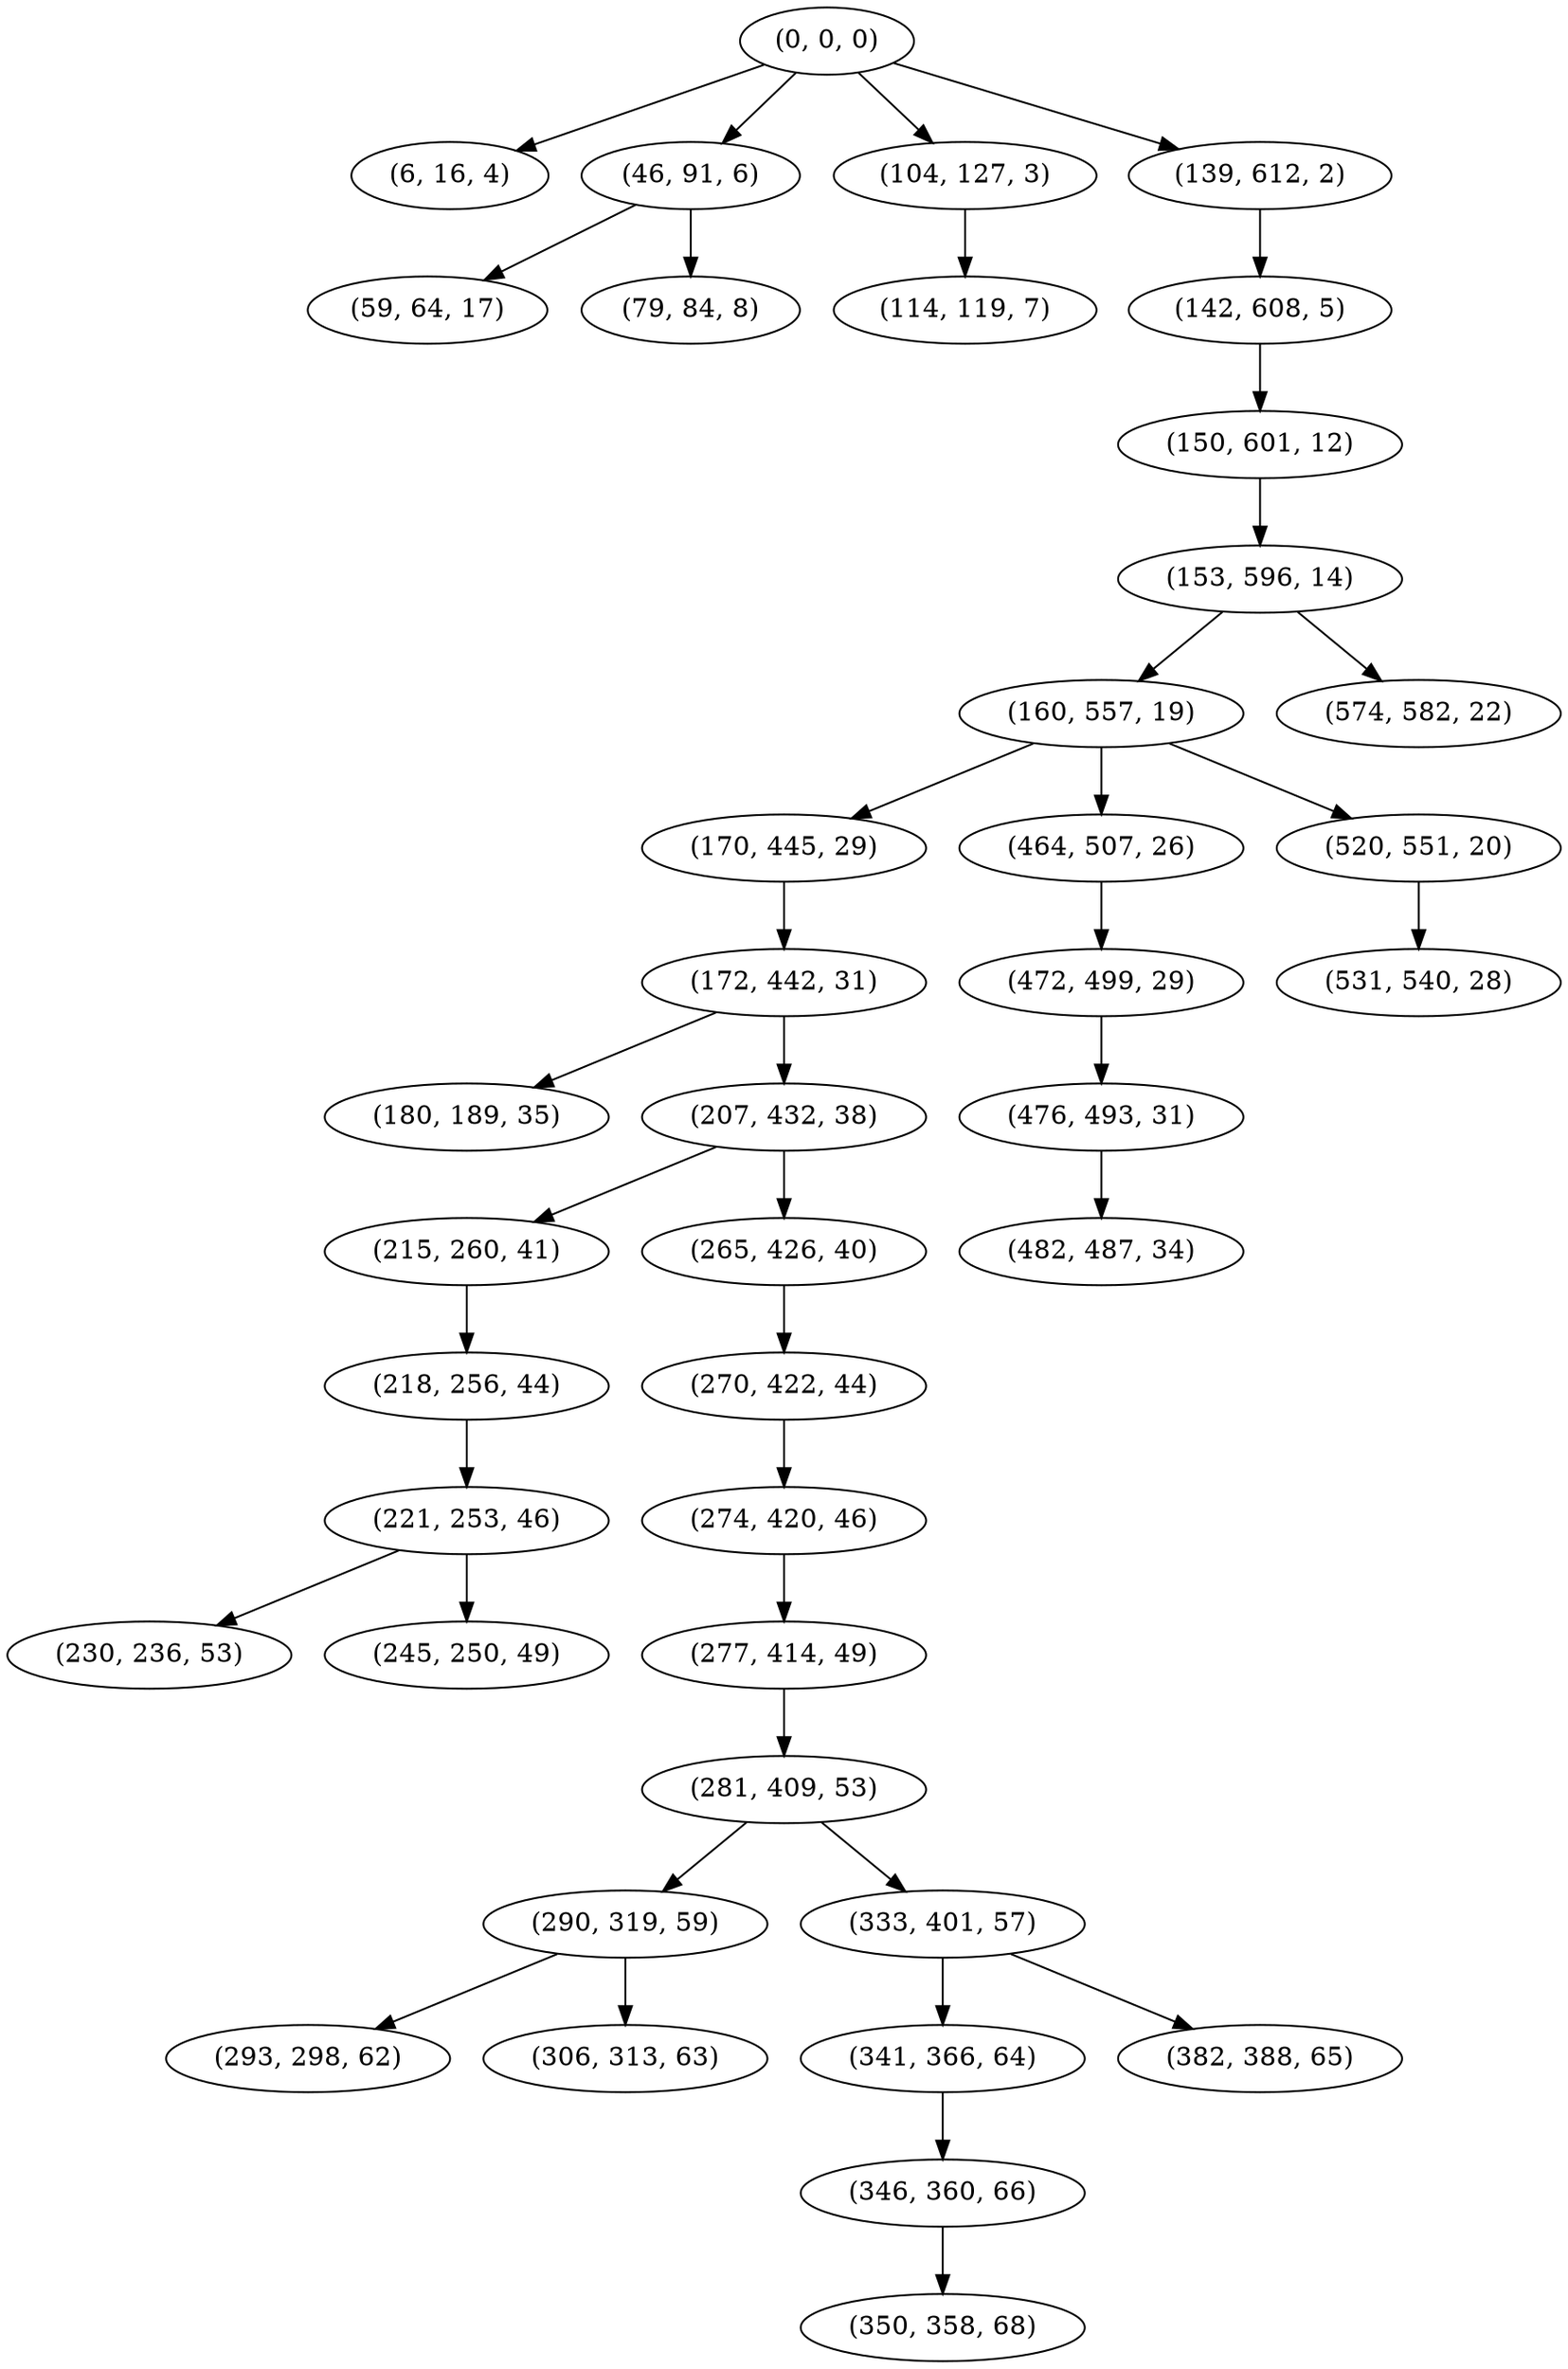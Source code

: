 digraph tree {
    "(0, 0, 0)";
    "(6, 16, 4)";
    "(46, 91, 6)";
    "(59, 64, 17)";
    "(79, 84, 8)";
    "(104, 127, 3)";
    "(114, 119, 7)";
    "(139, 612, 2)";
    "(142, 608, 5)";
    "(150, 601, 12)";
    "(153, 596, 14)";
    "(160, 557, 19)";
    "(170, 445, 29)";
    "(172, 442, 31)";
    "(180, 189, 35)";
    "(207, 432, 38)";
    "(215, 260, 41)";
    "(218, 256, 44)";
    "(221, 253, 46)";
    "(230, 236, 53)";
    "(245, 250, 49)";
    "(265, 426, 40)";
    "(270, 422, 44)";
    "(274, 420, 46)";
    "(277, 414, 49)";
    "(281, 409, 53)";
    "(290, 319, 59)";
    "(293, 298, 62)";
    "(306, 313, 63)";
    "(333, 401, 57)";
    "(341, 366, 64)";
    "(346, 360, 66)";
    "(350, 358, 68)";
    "(382, 388, 65)";
    "(464, 507, 26)";
    "(472, 499, 29)";
    "(476, 493, 31)";
    "(482, 487, 34)";
    "(520, 551, 20)";
    "(531, 540, 28)";
    "(574, 582, 22)";
    "(0, 0, 0)" -> "(6, 16, 4)";
    "(0, 0, 0)" -> "(46, 91, 6)";
    "(0, 0, 0)" -> "(104, 127, 3)";
    "(0, 0, 0)" -> "(139, 612, 2)";
    "(46, 91, 6)" -> "(59, 64, 17)";
    "(46, 91, 6)" -> "(79, 84, 8)";
    "(104, 127, 3)" -> "(114, 119, 7)";
    "(139, 612, 2)" -> "(142, 608, 5)";
    "(142, 608, 5)" -> "(150, 601, 12)";
    "(150, 601, 12)" -> "(153, 596, 14)";
    "(153, 596, 14)" -> "(160, 557, 19)";
    "(153, 596, 14)" -> "(574, 582, 22)";
    "(160, 557, 19)" -> "(170, 445, 29)";
    "(160, 557, 19)" -> "(464, 507, 26)";
    "(160, 557, 19)" -> "(520, 551, 20)";
    "(170, 445, 29)" -> "(172, 442, 31)";
    "(172, 442, 31)" -> "(180, 189, 35)";
    "(172, 442, 31)" -> "(207, 432, 38)";
    "(207, 432, 38)" -> "(215, 260, 41)";
    "(207, 432, 38)" -> "(265, 426, 40)";
    "(215, 260, 41)" -> "(218, 256, 44)";
    "(218, 256, 44)" -> "(221, 253, 46)";
    "(221, 253, 46)" -> "(230, 236, 53)";
    "(221, 253, 46)" -> "(245, 250, 49)";
    "(265, 426, 40)" -> "(270, 422, 44)";
    "(270, 422, 44)" -> "(274, 420, 46)";
    "(274, 420, 46)" -> "(277, 414, 49)";
    "(277, 414, 49)" -> "(281, 409, 53)";
    "(281, 409, 53)" -> "(290, 319, 59)";
    "(281, 409, 53)" -> "(333, 401, 57)";
    "(290, 319, 59)" -> "(293, 298, 62)";
    "(290, 319, 59)" -> "(306, 313, 63)";
    "(333, 401, 57)" -> "(341, 366, 64)";
    "(333, 401, 57)" -> "(382, 388, 65)";
    "(341, 366, 64)" -> "(346, 360, 66)";
    "(346, 360, 66)" -> "(350, 358, 68)";
    "(464, 507, 26)" -> "(472, 499, 29)";
    "(472, 499, 29)" -> "(476, 493, 31)";
    "(476, 493, 31)" -> "(482, 487, 34)";
    "(520, 551, 20)" -> "(531, 540, 28)";
}
